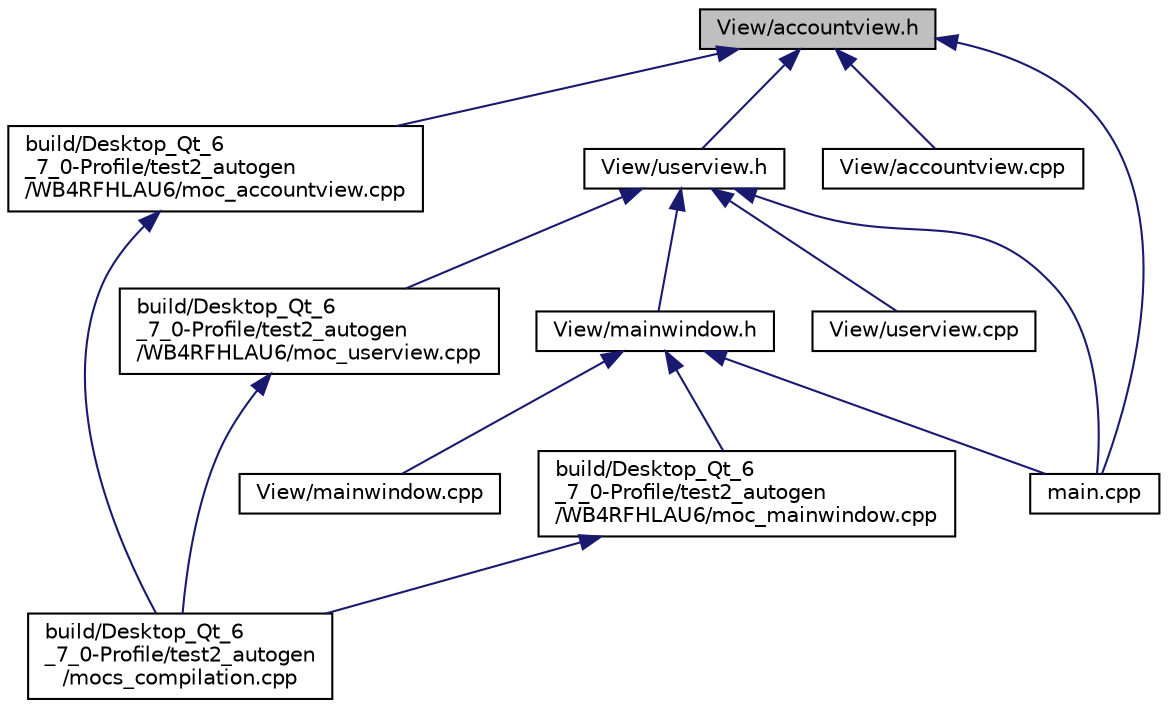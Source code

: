 digraph "View/accountview.h"
{
 // LATEX_PDF_SIZE
  edge [fontname="Helvetica",fontsize="10",labelfontname="Helvetica",labelfontsize="10"];
  node [fontname="Helvetica",fontsize="10",shape=record];
  Node1 [label="View/accountview.h",height=0.2,width=0.4,color="black", fillcolor="grey75", style="filled", fontcolor="black",tooltip=" "];
  Node1 -> Node2 [dir="back",color="midnightblue",fontsize="10",style="solid"];
  Node2 [label="build/Desktop_Qt_6\l_7_0-Profile/test2_autogen\l/WB4RFHLAU6/moc_accountview.cpp",height=0.2,width=0.4,color="black", fillcolor="white", style="filled",URL="$moc__accountview_8cpp.html",tooltip=" "];
  Node2 -> Node3 [dir="back",color="midnightblue",fontsize="10",style="solid"];
  Node3 [label="build/Desktop_Qt_6\l_7_0-Profile/test2_autogen\l/mocs_compilation.cpp",height=0.2,width=0.4,color="black", fillcolor="white", style="filled",URL="$mocs__compilation_8cpp.html",tooltip=" "];
  Node1 -> Node4 [dir="back",color="midnightblue",fontsize="10",style="solid"];
  Node4 [label="main.cpp",height=0.2,width=0.4,color="black", fillcolor="white", style="filled",URL="$main_8cpp.html",tooltip=" "];
  Node1 -> Node5 [dir="back",color="midnightblue",fontsize="10",style="solid"];
  Node5 [label="View/accountview.cpp",height=0.2,width=0.4,color="black", fillcolor="white", style="filled",URL="$accountview_8cpp.html",tooltip=" "];
  Node1 -> Node6 [dir="back",color="midnightblue",fontsize="10",style="solid"];
  Node6 [label="View/userview.h",height=0.2,width=0.4,color="black", fillcolor="white", style="filled",URL="$userview_8h.html",tooltip=" "];
  Node6 -> Node7 [dir="back",color="midnightblue",fontsize="10",style="solid"];
  Node7 [label="build/Desktop_Qt_6\l_7_0-Profile/test2_autogen\l/WB4RFHLAU6/moc_userview.cpp",height=0.2,width=0.4,color="black", fillcolor="white", style="filled",URL="$moc__userview_8cpp.html",tooltip=" "];
  Node7 -> Node3 [dir="back",color="midnightblue",fontsize="10",style="solid"];
  Node6 -> Node4 [dir="back",color="midnightblue",fontsize="10",style="solid"];
  Node6 -> Node8 [dir="back",color="midnightblue",fontsize="10",style="solid"];
  Node8 [label="View/mainwindow.h",height=0.2,width=0.4,color="black", fillcolor="white", style="filled",URL="$mainwindow_8h.html",tooltip=" "];
  Node8 -> Node9 [dir="back",color="midnightblue",fontsize="10",style="solid"];
  Node9 [label="build/Desktop_Qt_6\l_7_0-Profile/test2_autogen\l/WB4RFHLAU6/moc_mainwindow.cpp",height=0.2,width=0.4,color="black", fillcolor="white", style="filled",URL="$moc__mainwindow_8cpp.html",tooltip=" "];
  Node9 -> Node3 [dir="back",color="midnightblue",fontsize="10",style="solid"];
  Node8 -> Node4 [dir="back",color="midnightblue",fontsize="10",style="solid"];
  Node8 -> Node10 [dir="back",color="midnightblue",fontsize="10",style="solid"];
  Node10 [label="View/mainwindow.cpp",height=0.2,width=0.4,color="black", fillcolor="white", style="filled",URL="$mainwindow_8cpp.html",tooltip=" "];
  Node6 -> Node11 [dir="back",color="midnightblue",fontsize="10",style="solid"];
  Node11 [label="View/userview.cpp",height=0.2,width=0.4,color="black", fillcolor="white", style="filled",URL="$userview_8cpp.html",tooltip=" "];
}
